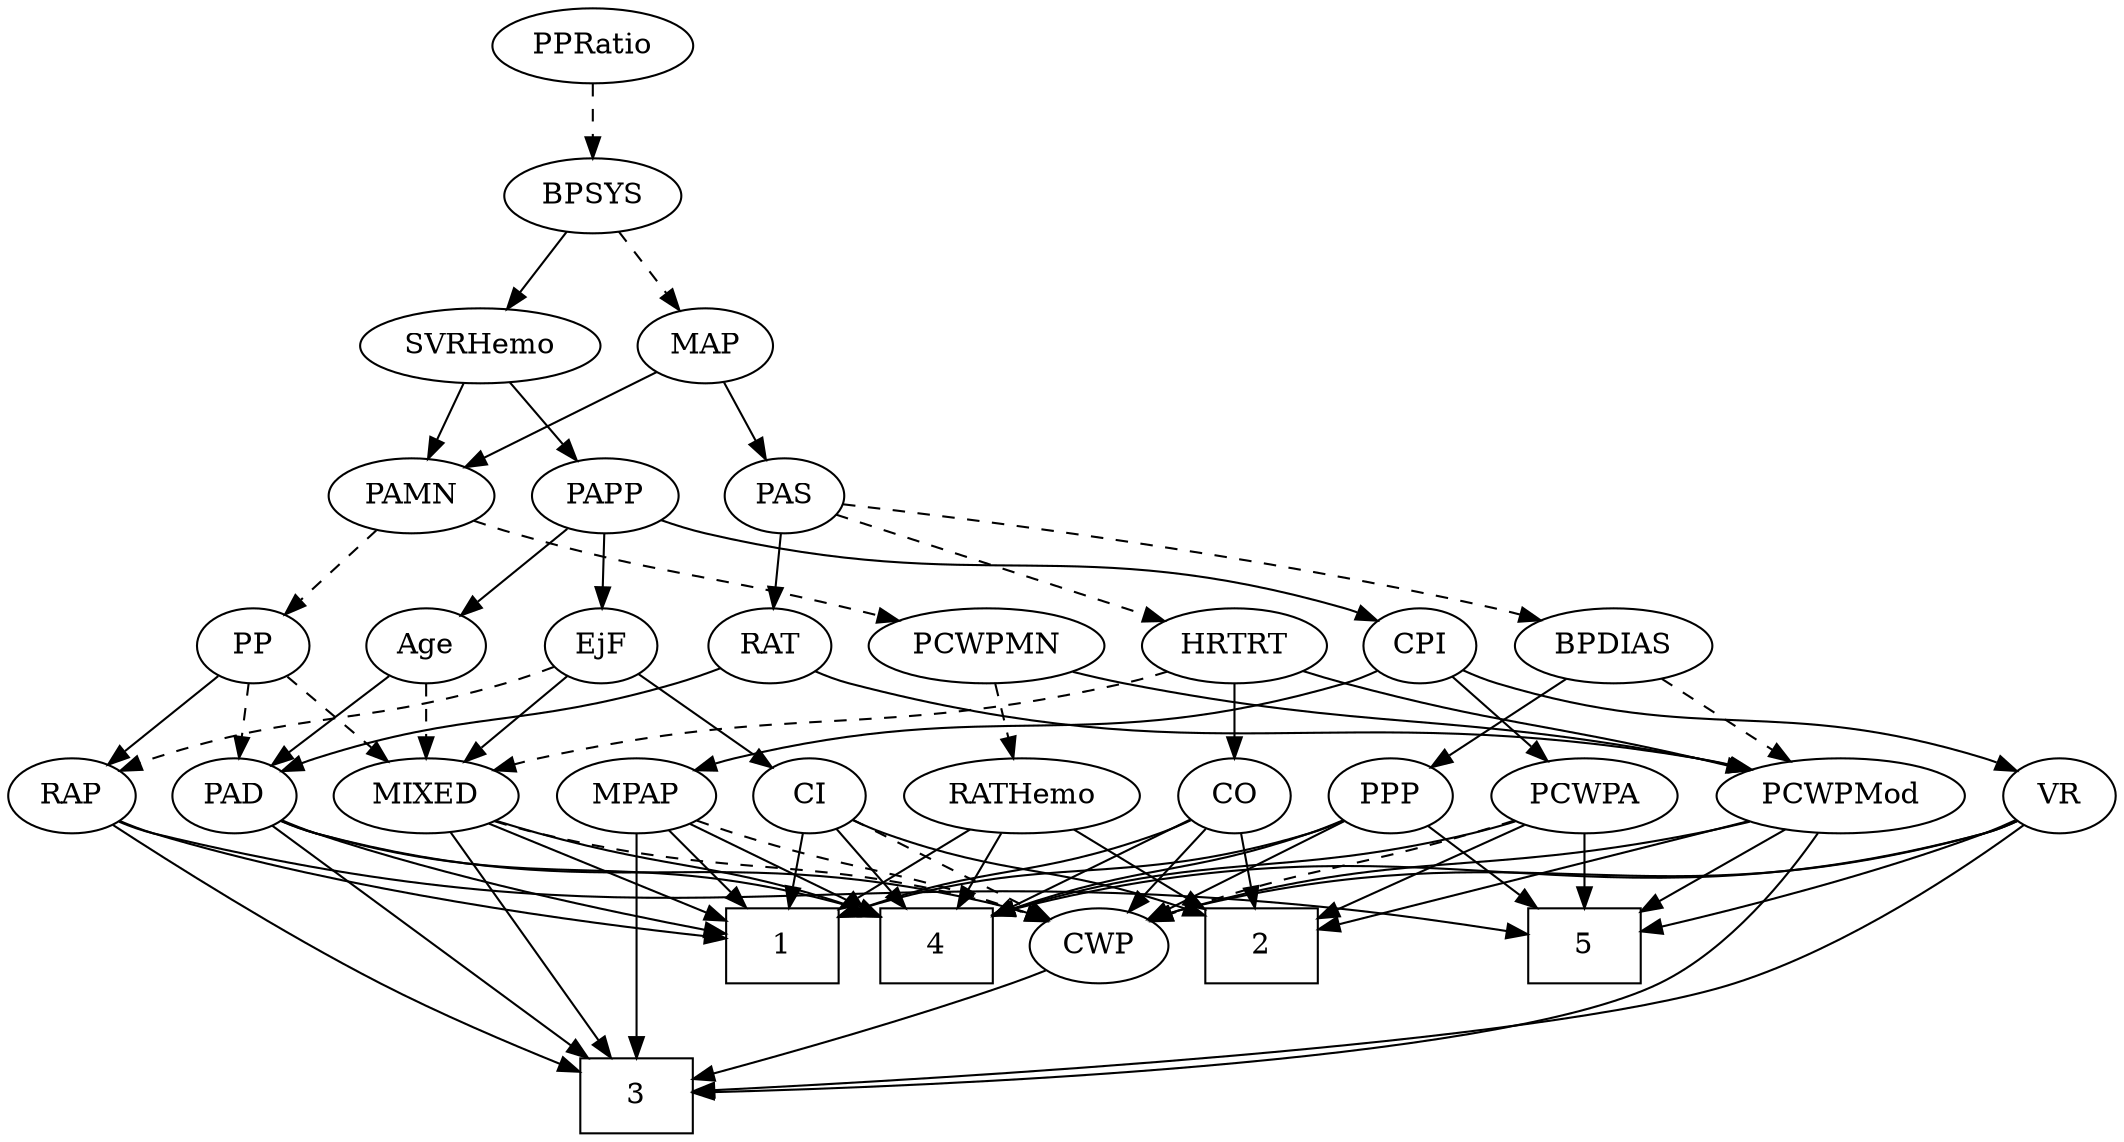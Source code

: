 strict digraph {
	graph [bb="0,0,945.95,540"];
	node [label="\N"];
	1	[height=0.5,
		pos="297.95,90",
		shape=box,
		width=0.75];
	2	[height=0.5,
		pos="528.95,90",
		shape=box,
		width=0.75];
	3	[height=0.5,
		pos="242.95,18",
		shape=box,
		width=0.75];
	4	[height=0.5,
		pos="369.95,90",
		shape=box,
		width=0.75];
	5	[height=0.5,
		pos="709.95,90",
		shape=box,
		width=0.75];
	RAP	[height=0.5,
		pos="27.948,162",
		width=0.77632];
	RAP -> 1	[pos="e,270.89,95.277 49.555,150.17 54.532,147.93 59.86,145.73 64.948,144 132.51,121.07 214.46,105.03 260.97,96.969",
		style=solid];
	RAP -> 3	[pos="e,215.8,34.172 45.415,147.83 69.281,130.01 113.61,97.517 152.95,72 170.4,60.676 190.29,48.855 206.93,39.258",
		style=solid];
	RAP -> 5	[pos="e,682.73,94.561 48.99,149.76 54.086,147.48 59.607,145.37 64.948,144 280.75,88.602 343.14,128.98 564.95,108 601.58,104.54 643.29,\
99.534 672.55,95.852",
		style=solid];
	PAS	[height=0.5,
		pos="399.95,306",
		width=0.75];
	BPDIAS	[height=0.5,
		pos="710.95,234",
		width=1.1735];
	PAS -> BPDIAS	[pos="e,679.57,246.12 426.02,300.76 473.13,292.86 575.39,274.62 659.95,252 663.15,251.14 666.44,250.2 669.74,249.2",
		style=dashed];
	HRTRT	[height=0.5,
		pos="420.95,234",
		width=1.1013];
	PAS -> HRTRT	[pos="e,415.76,252.28 405.03,288.05 407.37,280.26 410.2,270.82 412.82,262.08",
		style=dashed];
	RAT	[height=0.5,
		pos="335.95,234",
		width=0.75827];
	PAS -> RAT	[pos="e,349.5,249.82 386.37,290.15 377.64,280.6 366.11,267.99 356.29,257.25",
		style=solid];
	PAD	[height=0.5,
		pos="102.95,162",
		width=0.79437];
	PAD -> 1	[pos="e,270.72,99.325 125.3,150.57 130.41,148.31 135.83,146 140.95,144 181.44,128.15 228.84,112.54 260.88,102.41",
		style=solid];
	PAD -> 3	[pos="e,225.75,36.443 117.4,146.34 141.26,122.14 189.14,73.576 218.39,43.912",
		style=solid];
	PAD -> 4	[pos="e,342.73,104.74 124.71,150.21 129.94,147.91 135.57,145.68 140.95,144 221.23,118.94 248.92,133.69 333.02,107.82",
		style=solid];
	CWP	[height=0.5,
		pos="445.95,90",
		width=0.84854];
	PAD -> CWP	[pos="e,423.06,101.96 124.65,150.02 129.88,147.73 135.53,145.55 140.95,144 255.25,111.4 291.34,139.53 405.95,108 408.43,107.32 410.96,\
106.51 413.49,105.64",
		style=solid];
	PAMN	[height=0.5,
		pos="196.95,306",
		width=1.011];
	PCWPMN	[height=0.5,
		pos="528.95,234",
		width=1.3902];
	PAMN -> PCWPMN	[pos="e,492.31,246.32 223.78,293.84 229.69,291.67 235.97,289.58 241.95,288 341.12,261.74 369.8,274.24 469.95,252 474.04,251.09 478.28,\
250.06 482.51,248.96",
		style=dashed];
	PP	[height=0.5,
		pos="110.95,234",
		width=0.75];
	PAMN -> PP	[pos="e,127.41,248.4 178.71,290.15 166.13,279.92 149.27,266.19 135.51,255",
		style=dashed];
	CWP -> 3	[pos="e,270.02,27.009 421.97,78.408 416.73,76.203 411.18,73.957 405.95,72 363.14,55.978 313.02,40.101 279.77,29.964",
		style=solid];
	PCWPMod	[height=0.5,
		pos="821.95,162",
		width=1.4443];
	PCWPMod -> 2	[pos="e,556.19,96.787 783.3,149.93 775.9,147.9 768.19,145.84 760.95,144 692.44,126.64 611.9,108.81 565.99,98.898",
		style=solid];
	PCWPMod -> 3	[pos="e,270.12,19.247 812.97,144.16 800.83,123.26 777.05,88.372 745.95,72 664.99,29.388 382.57,21.031 280.29,19.396",
		style=solid];
	PCWPMod -> 5	[pos="e,737.08,107.96 797.92,145.98 782.7,136.47 762.75,124 745.7,113.34",
		style=solid];
	PCWPMod -> CWP	[pos="e,470.52,101.01 784.07,149.57 776.46,147.52 768.49,145.55 760.95,144 643.23,119.81 609.68,136.6 492.95,108 488.78,106.98 484.46,\
105.72 480.21,104.34",
		style=solid];
	PCWPA	[height=0.5,
		pos="709.95,162",
		width=1.1555];
	PCWPA -> 2	[pos="e,556.21,101.54 680.06,149.44 648.71,137.32 599.41,118.25 565.71,105.22",
		style=solid];
	PCWPA -> 4	[pos="e,397.13,104.87 679.19,149.76 672.58,147.62 665.58,145.56 658.95,144 551.53,118.67 516.71,139.37 406.92,107.77",
		style=solid];
	PCWPA -> 5	[pos="e,709.95,108.1 709.95,143.7 709.95,135.98 709.95,126.71 709.95,118.11",
		style=solid];
	PCWPA -> CWP	[pos="e,470.62,100.63 678.82,150.03 672.3,147.9 665.43,145.78 658.95,144 586.14,124.03 565.49,128.89 492.95,108 488.82,106.81 484.53,105.45 \
480.3,104.02",
		style=dashed];
	PCWPMN -> PCWPMod	[pos="e,783.33,174.18 565.97,221.87 573.23,219.82 580.81,217.77 587.95,216 664.18,197.11 684.63,198.55 760.95,180 765.03,179.01 769.26,\
177.93 773.49,176.82",
		style=solid];
	RATHemo	[height=0.5,
		pos="528.95,162",
		width=1.3721];
	PCWPMN -> RATHemo	[pos="e,528.95,180.1 528.95,215.7 528.95,207.98 528.95,198.71 528.95,190.11",
		style=dashed];
	CO	[height=0.5,
		pos="434.95,162",
		width=0.75];
	CO -> 1	[pos="e,325.1,104.87 414.14,150.37 392.94,139.54 359.64,122.52 334.11,109.48",
		style=solid];
	CO -> 2	[pos="e,506.01,108.08 452.63,147.83 465.37,138.34 482.9,125.29 497.95,114.08",
		style=solid];
	CO -> 4	[pos="e,385.77,108.04 421.16,146.15 412.91,137.26 402.21,125.74 392.72,115.53",
		style=solid];
	CO -> CWP	[pos="e,443.23,108.28 437.61,144.05 438.82,136.35 440.29,127.03 441.65,118.36",
		style=solid];
	CI	[height=0.5,
		pos="362.95,162",
		width=0.75];
	CI -> 1	[pos="e,313.77,108.04 349.16,146.15 340.91,137.26 330.21,125.74 320.72,115.53",
		style=solid];
	CI -> 2	[pos="e,501.78,101.88 384.18,150.74 389.01,148.47 394.14,146.11 398.95,144 416.24,136.4 460.23,118.58 492.26,105.7",
		style=solid];
	CI -> 4	[pos="e,368.24,108.1 364.68,143.7 365.45,135.98 366.38,126.71 367.24,118.11",
		style=solid];
	CI -> CWP	[pos="e,429.01,105.28 379.35,147.17 391.24,137.14 407.54,123.39 421.04,112.01",
		style=dashed];
	SVRHemo	[height=0.5,
		pos="228.95,378",
		width=1.3902];
	SVRHemo -> PAMN	[pos="e,204.62,323.79 221.2,360.05 217.51,351.97 213,342.12 208.88,333.11",
		style=solid];
	PAPP	[height=0.5,
		pos="282.95,306",
		width=0.88464];
	SVRHemo -> PAPP	[pos="e,270.61,322.99 241.74,360.41 248.5,351.66 256.91,340.75 264.37,331.08",
		style=solid];
	MIXED	[height=0.5,
		pos="189.95,162",
		width=1.1193];
	MIXED -> 1	[pos="e,271.55,108.11 211.8,146.83 226.5,137.31 246.19,124.55 263.04,113.63",
		style=solid];
	MIXED -> 3	[pos="e,236.5,36.268 196.24,144.15 205.31,119.84 222.17,74.66 232.96,45.753",
		style=solid];
	MIXED -> 4	[pos="e,342.94,104.07 220.4,150.15 252.6,138.62 302.09,120.73 333.44,108",
		style=solid];
	MIXED -> CWP	[pos="e,422.54,101.82 220.09,149.9 226.28,147.8 232.79,145.72 238.95,144 312.06,123.52 333.57,130.95 405.95,108 408.34,107.24 410.78,106.39 \
413.23,105.49",
		style=dashed];
	BPSYS	[height=0.5,
		pos="277.95,450",
		width=1.0471];
	BPSYS -> SVRHemo	[pos="e,240.59,395.63 266.58,432.76 260.61,424.23 253.16,413.58 246.46,404.02",
		style=solid];
	MAP	[height=0.5,
		pos="327.95,378",
		width=0.84854];
	BPSYS -> MAP	[pos="e,316.41,395.15 289.54,432.76 295.79,424.02 303.62,413.05 310.58,403.31",
		style=dashed];
	BPDIAS -> PCWPMod	[pos="e,798.1,178.04 733.68,218.67 749.67,208.58 771.31,194.94 789.16,183.68",
		style=dashed];
	PPP	[height=0.5,
		pos="622.95,162",
		width=0.75];
	BPDIAS -> PPP	[pos="e,639.63,176.27 691.85,217.81 678.96,207.55 661.81,193.91 647.85,182.81",
		style=solid];
	HRTRT -> PCWPMod	[pos="e,784.09,174.49 450.19,221.73 456.63,219.57 463.46,217.51 469.95,216 596.88,186.48 633.16,205.56 760.95,180 765.31,179.13 769.82,\
178.11 774.32,177",
		style=solid];
	HRTRT -> CO	[pos="e,431.49,180.28 424.34,216.05 425.88,208.35 427.74,199.03 429.47,190.36",
		style=solid];
	HRTRT -> MIXED	[pos="e,220.42,173.94 390.74,222.15 384.55,220.03 378.06,217.88 371.95,216 313.43,197.95 297.47,198.05 238.95,180 236.03,179.1 233.03,\
178.14 230.01,177.15",
		style=dashed];
	RATHemo -> 1	[pos="e,325.24,104.53 491.86,149.96 484.92,147.94 477.72,145.88 470.95,144 413.25,127.97 394.89,129.35 334.83,108",
		style=solid];
	RATHemo -> 2	[pos="e,528.95,108.1 528.95,143.7 528.95,135.98 528.95,126.71 528.95,118.11",
		style=solid];
	RATHemo -> 4	[pos="e,397.03,103.91 497.73,147.9 474.74,138.17 442.52,124.38 406.32,108.1",
		style=solid];
	MAP -> PAS	[pos="e,385.19,321.35 343.22,362.15 353.28,352.37 366.62,339.4 377.83,328.5",
		style=solid];
	MAP -> PAMN	[pos="e,220.72,319.7 306.02,365.28 285.19,354.15 253.59,337.27 229.76,324.53",
		style=solid];
	MPAP	[height=0.5,
		pos="282.95,162",
		width=0.97491];
	MPAP -> 1	[pos="e,294.25,108.28 286.58,144.05 288.25,136.26 290.27,126.82 292.14,118.08",
		style=solid];
	MPAP -> 3	[pos="e,245.75,36.277 275.4,144.07 271.03,133.79 265.67,120.32 261.95,108 255.78,87.616 250.84,64.025 247.54,46.254",
		style=solid];
	MPAP -> 4	[pos="e,348.57,108.2 300.97,146.5 312.43,137.28 327.53,125.13 340.68,114.55",
		style=solid];
	MPAP -> CWP	[pos="e,421.95,101.31 309.14,149.75 337.23,137.69 381.94,118.49 412.54,105.34",
		style=dashed];
	CPI	[height=0.5,
		pos="623.95,234",
		width=0.75];
	CPI -> PCWPA	[pos="e,691.33,178.16 640.53,219.5 652.69,209.61 669.45,195.96 683.45,184.56",
		style=solid];
	CPI -> MPAP	[pos="e,309.15,174.26 603.43,222 598.48,219.72 593.11,217.54 587.95,216 475.71,182.61 440.32,209.3 326.95,180 324.29,179.31 321.57,178.51 \
318.86,177.64",
		style=solid];
	VR	[height=0.5,
		pos="918.95,162",
		width=0.75];
	CPI -> VR	[pos="e,898.41,173.91 644.49,222.09 649.44,219.8 654.8,217.6 659.95,216 755.84,186.27 787.06,209.73 882.95,180 884.88,179.4 886.84,178.72 \
888.79,177.98",
		style=solid];
	PP -> RAP	[pos="e,44.312,176.8 94.549,219.17 82.499,209.01 65.926,195.03 52.328,183.56",
		style=solid];
	PP -> PAD	[pos="e,104.9,180.1 108.97,215.7 108.09,207.98 107.03,198.71 106.05,190.11",
		style=dashed];
	PP -> MIXED	[pos="e,172.45,178.51 126.56,219.17 137.5,209.47 152.37,196.29 164.96,185.14",
		style=dashed];
	PPP -> 1	[pos="e,325.13,104.87 602.43,150.02 597.47,147.73 592.11,145.55 586.95,144 481.24,112.31 444.81,139.01 334.93,107.75",
		style=solid];
	PPP -> 4	[pos="e,397.18,104.71 602.36,150.22 597.41,147.93 592.07,145.69 586.95,144 512.1,119.3 485.89,132.56 407.06,107.91",
		style=solid];
	PPP -> 5	[pos="e,688.6,108.18 639.72,147.5 651.25,138.23 666.88,125.66 680.46,114.73",
		style=solid];
	PPP -> CWP	[pos="e,471.27,100.24 601.76,150.64 596.92,148.38 591.79,146.05 586.95,144 567.36,135.71 515.71,116.55 480.67,103.68",
		style=solid];
	PAPP -> CPI	[pos="e,603.41,245.91 312.12,298.53 327.51,295.2 346.71,291.19 363.95,288 463.09,269.64 491.63,281.82 587.95,252 589.88,251.4 591.84,250.72 \
593.8,249.98",
		style=solid];
	Age	[height=0.5,
		pos="189.95,234",
		width=0.75];
	PAPP -> Age	[pos="e,207.34,248.09 264.57,291.17 250.55,280.61 231.06,265.94 215.51,254.24",
		style=solid];
	EjF	[height=0.5,
		pos="262.95,234",
		width=0.75];
	PAPP -> EjF	[pos="e,267.74,251.79 278.11,288.05 275.85,280.14 273.1,270.54 270.57,261.69",
		style=solid];
	VR -> 3	[pos="e,270.18,20.009 903.17,147.27 878.69,126.87 829.22,89.094 779.95,72 687.21,39.827 386.48,24.813 280.41,20.424",
		style=solid];
	VR -> 4	[pos="e,397.07,105.07 898.88,149.95 893.81,147.6 888.29,145.41 882.95,144 680.61,90.551 613.59,160.06 407.02,107.66",
		style=solid];
	VR -> 5	[pos="e,737.03,97.996 897.85,150.42 893.01,148.16 887.85,145.9 882.95,144 836.95,126.2 782.3,110.3 746.92,100.66",
		style=solid];
	VR -> CWP	[pos="e,470.48,101.21 898.48,149.83 893.52,147.55 888.15,145.42 882.95,144 715.03,98.138 662.84,145.91 492.95,108 488.76,107.06 484.43,\
105.86 480.17,104.51",
		style=solid];
	RAT -> PAD	[pos="e,125.16,173.81 314.73,222.34 309.64,220.04 304.17,217.77 298.95,216 230.75,192.84 209.26,202.82 140.95,180 138.83,179.29 136.67,\
178.51 134.51,177.68",
		style=solid];
	RAT -> PCWPMod	[pos="e,784.45,174.59 356.42,221.83 361.37,219.55 366.75,217.42 371.95,216 539.44,170.24 590.19,211.43 760.95,180 765.39,179.18 769.97,\
178.19 774.54,177.1",
		style=solid];
	PPRatio	[height=0.5,
		pos="277.95,522",
		width=1.1013];
	PPRatio -> BPSYS	[pos="e,277.95,468.1 277.95,503.7 277.95,495.98 277.95,486.71 277.95,478.11",
		style=dashed];
	Age -> PAD	[pos="e,119.97,176.69 173.17,219.5 160.38,209.21 142.54,194.86 128.05,183.2",
		style=solid];
	Age -> MIXED	[pos="e,189.95,180.1 189.95,215.7 189.95,207.98 189.95,198.71 189.95,190.11",
		style=dashed];
	EjF -> RAP	[pos="e,49.55,173.85 242.13,222.51 236.93,220.15 231.31,217.81 225.95,216 156.47,192.56 134.42,203.44 64.948,180 63.038,179.36 61.096,\
178.64 59.151,177.89",
		style=dashed];
	EjF -> CI	[pos="e,344.89,175.64 280.83,220.49 296.23,209.7 318.69,193.98 336.23,181.7",
		style=solid];
	EjF -> MIXED	[pos="e,206.22,178.61 248.17,218.83 238.29,209.36 225.06,196.67 213.72,185.79",
		style=solid];
}
